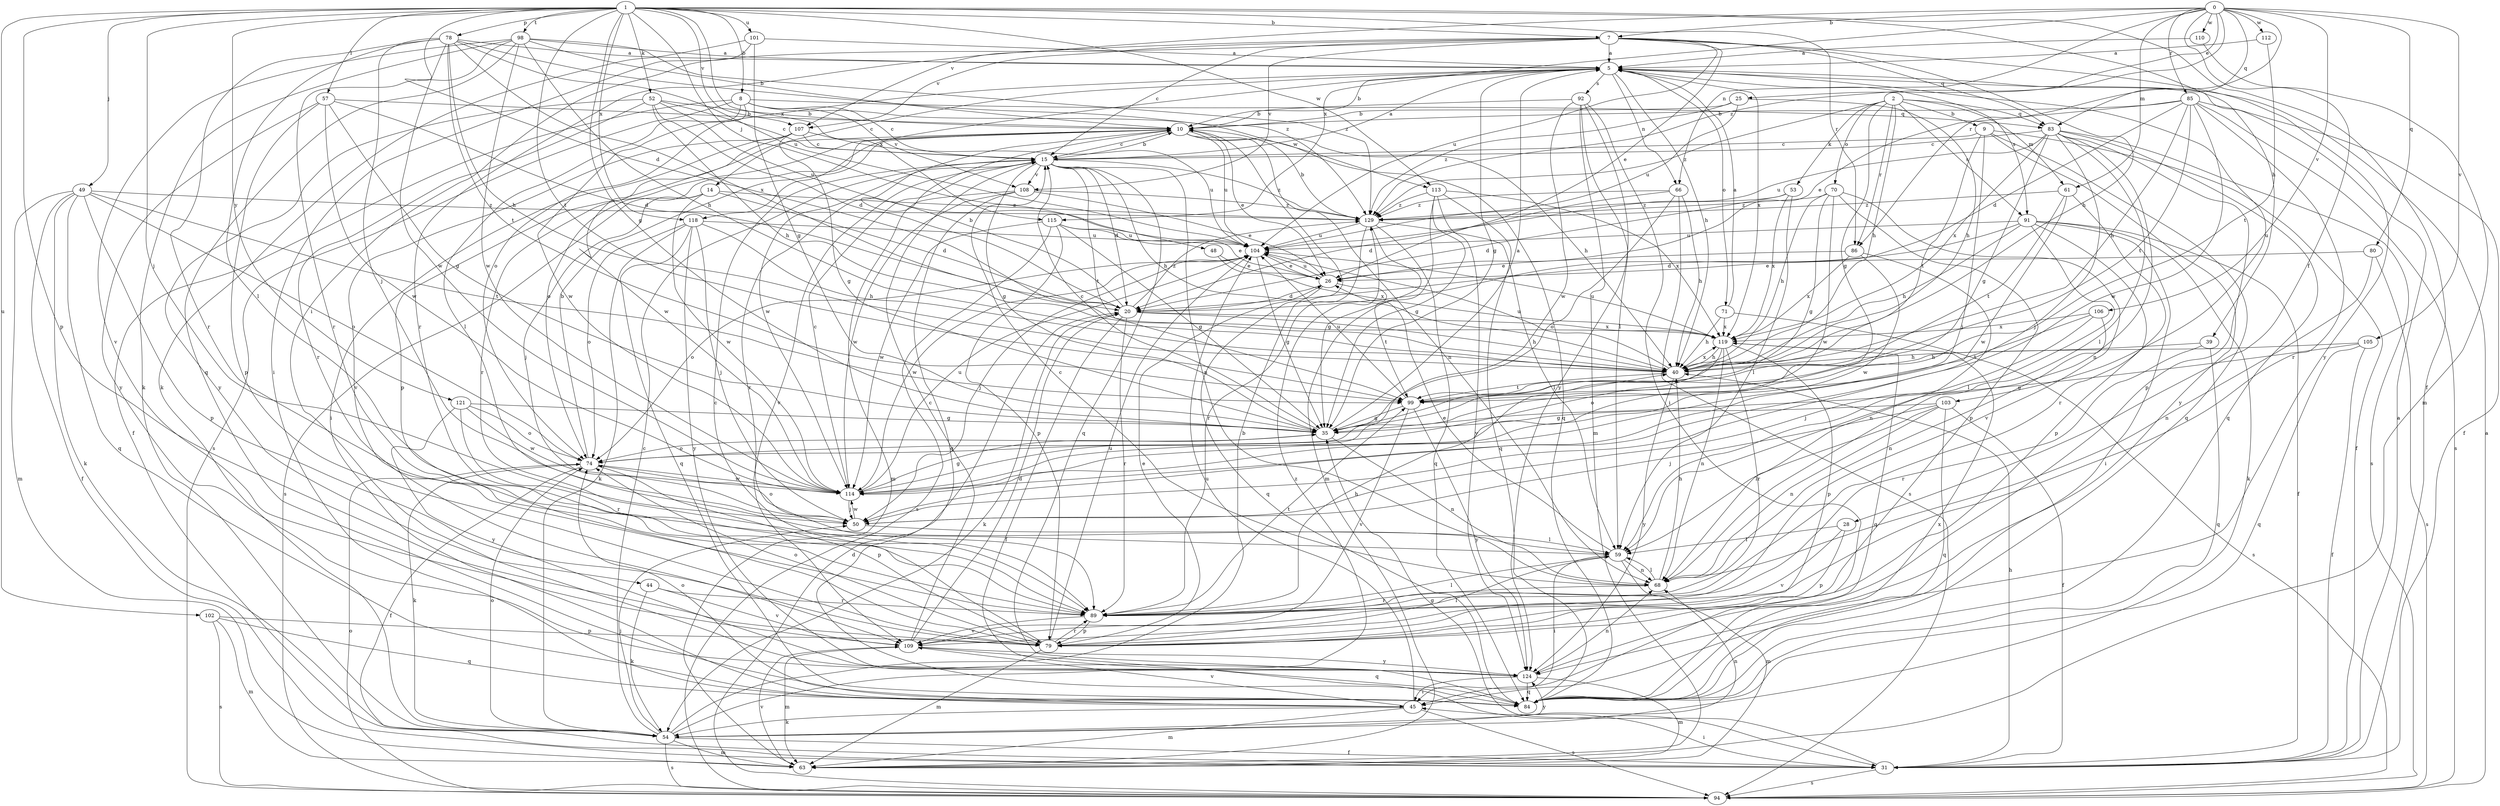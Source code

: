 strict digraph  {
0;
1;
2;
5;
7;
8;
9;
10;
14;
15;
20;
25;
26;
28;
31;
35;
39;
40;
44;
45;
48;
49;
50;
52;
53;
54;
57;
59;
61;
63;
66;
68;
70;
71;
74;
78;
79;
80;
83;
84;
85;
86;
89;
91;
92;
94;
98;
99;
101;
102;
103;
104;
105;
106;
107;
108;
109;
110;
112;
113;
114;
115;
118;
119;
121;
124;
129;
0 -> 7  [label=b];
0 -> 25  [label=e];
0 -> 28  [label=f];
0 -> 61  [label=m];
0 -> 66  [label=n];
0 -> 80  [label=q];
0 -> 83  [label=q];
0 -> 85  [label=r];
0 -> 86  [label=r];
0 -> 105  [label=v];
0 -> 106  [label=v];
0 -> 107  [label=v];
0 -> 110  [label=w];
0 -> 112  [label=w];
0 -> 115  [label=x];
0 -> 129  [label=z];
1 -> 7  [label=b];
1 -> 8  [label=b];
1 -> 20  [label=d];
1 -> 31  [label=f];
1 -> 35  [label=g];
1 -> 39  [label=h];
1 -> 48  [label=j];
1 -> 49  [label=j];
1 -> 50  [label=j];
1 -> 52  [label=k];
1 -> 57  [label=l];
1 -> 78  [label=p];
1 -> 79  [label=p];
1 -> 86  [label=r];
1 -> 98  [label=t];
1 -> 99  [label=t];
1 -> 101  [label=u];
1 -> 102  [label=u];
1 -> 107  [label=v];
1 -> 113  [label=w];
1 -> 115  [label=x];
1 -> 118  [label=x];
1 -> 121  [label=y];
2 -> 9  [label=b];
2 -> 35  [label=g];
2 -> 40  [label=h];
2 -> 53  [label=k];
2 -> 61  [label=m];
2 -> 70  [label=o];
2 -> 83  [label=q];
2 -> 86  [label=r];
2 -> 91  [label=s];
2 -> 129  [label=z];
5 -> 10  [label=b];
5 -> 14  [label=c];
5 -> 35  [label=g];
5 -> 40  [label=h];
5 -> 66  [label=n];
5 -> 71  [label=o];
5 -> 74  [label=o];
5 -> 91  [label=s];
5 -> 92  [label=s];
5 -> 103  [label=u];
5 -> 118  [label=x];
5 -> 119  [label=x];
7 -> 5  [label=a];
7 -> 15  [label=c];
7 -> 26  [label=e];
7 -> 40  [label=h];
7 -> 44  [label=i];
7 -> 83  [label=q];
7 -> 89  [label=r];
7 -> 104  [label=u];
7 -> 107  [label=v];
7 -> 108  [label=v];
7 -> 124  [label=y];
8 -> 15  [label=c];
8 -> 31  [label=f];
8 -> 59  [label=l];
8 -> 83  [label=q];
8 -> 94  [label=s];
8 -> 108  [label=v];
8 -> 113  [label=w];
8 -> 114  [label=w];
9 -> 15  [label=c];
9 -> 31  [label=f];
9 -> 50  [label=j];
9 -> 84  [label=q];
9 -> 99  [label=t];
9 -> 124  [label=y];
10 -> 15  [label=c];
10 -> 26  [label=e];
10 -> 40  [label=h];
10 -> 68  [label=n];
10 -> 74  [label=o];
10 -> 79  [label=p];
10 -> 84  [label=q];
10 -> 89  [label=r];
10 -> 104  [label=u];
10 -> 114  [label=w];
14 -> 20  [label=d];
14 -> 50  [label=j];
14 -> 94  [label=s];
14 -> 114  [label=w];
14 -> 129  [label=z];
15 -> 5  [label=a];
15 -> 10  [label=b];
15 -> 20  [label=d];
15 -> 35  [label=g];
15 -> 40  [label=h];
15 -> 68  [label=n];
15 -> 84  [label=q];
15 -> 89  [label=r];
15 -> 99  [label=t];
15 -> 108  [label=v];
15 -> 109  [label=v];
15 -> 129  [label=z];
20 -> 10  [label=b];
20 -> 31  [label=f];
20 -> 40  [label=h];
20 -> 54  [label=k];
20 -> 89  [label=r];
20 -> 119  [label=x];
20 -> 129  [label=z];
25 -> 10  [label=b];
25 -> 40  [label=h];
25 -> 104  [label=u];
25 -> 129  [label=z];
26 -> 20  [label=d];
26 -> 84  [label=q];
26 -> 99  [label=t];
26 -> 104  [label=u];
28 -> 59  [label=l];
28 -> 79  [label=p];
28 -> 109  [label=v];
31 -> 5  [label=a];
31 -> 35  [label=g];
31 -> 40  [label=h];
31 -> 45  [label=i];
31 -> 94  [label=s];
35 -> 5  [label=a];
35 -> 15  [label=c];
35 -> 68  [label=n];
35 -> 74  [label=o];
39 -> 40  [label=h];
39 -> 84  [label=q];
39 -> 89  [label=r];
40 -> 99  [label=t];
40 -> 104  [label=u];
40 -> 119  [label=x];
40 -> 124  [label=y];
44 -> 54  [label=k];
44 -> 89  [label=r];
44 -> 109  [label=v];
45 -> 54  [label=k];
45 -> 63  [label=m];
45 -> 74  [label=o];
45 -> 94  [label=s];
45 -> 104  [label=u];
45 -> 109  [label=v];
48 -> 26  [label=e];
48 -> 119  [label=x];
49 -> 31  [label=f];
49 -> 54  [label=k];
49 -> 63  [label=m];
49 -> 74  [label=o];
49 -> 79  [label=p];
49 -> 84  [label=q];
49 -> 99  [label=t];
49 -> 129  [label=z];
50 -> 59  [label=l];
50 -> 74  [label=o];
50 -> 114  [label=w];
52 -> 10  [label=b];
52 -> 15  [label=c];
52 -> 20  [label=d];
52 -> 40  [label=h];
52 -> 89  [label=r];
52 -> 104  [label=u];
52 -> 124  [label=y];
53 -> 20  [label=d];
53 -> 59  [label=l];
53 -> 119  [label=x];
53 -> 129  [label=z];
54 -> 10  [label=b];
54 -> 15  [label=c];
54 -> 31  [label=f];
54 -> 50  [label=j];
54 -> 63  [label=m];
54 -> 68  [label=n];
54 -> 74  [label=o];
54 -> 94  [label=s];
54 -> 124  [label=y];
54 -> 129  [label=z];
57 -> 10  [label=b];
57 -> 20  [label=d];
57 -> 35  [label=g];
57 -> 79  [label=p];
57 -> 114  [label=w];
57 -> 124  [label=y];
59 -> 26  [label=e];
59 -> 45  [label=i];
59 -> 63  [label=m];
59 -> 68  [label=n];
61 -> 89  [label=r];
61 -> 99  [label=t];
61 -> 114  [label=w];
61 -> 129  [label=z];
63 -> 109  [label=v];
66 -> 20  [label=d];
66 -> 40  [label=h];
66 -> 74  [label=o];
66 -> 94  [label=s];
66 -> 129  [label=z];
68 -> 15  [label=c];
68 -> 40  [label=h];
68 -> 59  [label=l];
68 -> 89  [label=r];
70 -> 35  [label=g];
70 -> 40  [label=h];
70 -> 79  [label=p];
70 -> 109  [label=v];
70 -> 114  [label=w];
70 -> 129  [label=z];
71 -> 5  [label=a];
71 -> 40  [label=h];
71 -> 94  [label=s];
71 -> 119  [label=x];
74 -> 10  [label=b];
74 -> 31  [label=f];
74 -> 54  [label=k];
74 -> 79  [label=p];
74 -> 114  [label=w];
78 -> 5  [label=a];
78 -> 40  [label=h];
78 -> 50  [label=j];
78 -> 59  [label=l];
78 -> 89  [label=r];
78 -> 99  [label=t];
78 -> 104  [label=u];
78 -> 114  [label=w];
78 -> 119  [label=x];
78 -> 129  [label=z];
79 -> 15  [label=c];
79 -> 26  [label=e];
79 -> 59  [label=l];
79 -> 63  [label=m];
79 -> 74  [label=o];
79 -> 89  [label=r];
79 -> 104  [label=u];
80 -> 26  [label=e];
80 -> 68  [label=n];
80 -> 94  [label=s];
83 -> 15  [label=c];
83 -> 35  [label=g];
83 -> 50  [label=j];
83 -> 59  [label=l];
83 -> 68  [label=n];
83 -> 79  [label=p];
83 -> 84  [label=q];
83 -> 94  [label=s];
83 -> 104  [label=u];
83 -> 119  [label=x];
84 -> 119  [label=x];
85 -> 10  [label=b];
85 -> 20  [label=d];
85 -> 26  [label=e];
85 -> 31  [label=f];
85 -> 40  [label=h];
85 -> 89  [label=r];
85 -> 94  [label=s];
85 -> 99  [label=t];
85 -> 114  [label=w];
86 -> 26  [label=e];
86 -> 68  [label=n];
86 -> 114  [label=w];
86 -> 119  [label=x];
89 -> 40  [label=h];
89 -> 59  [label=l];
89 -> 79  [label=p];
89 -> 99  [label=t];
89 -> 109  [label=v];
91 -> 20  [label=d];
91 -> 31  [label=f];
91 -> 40  [label=h];
91 -> 45  [label=i];
91 -> 54  [label=k];
91 -> 59  [label=l];
91 -> 79  [label=p];
91 -> 104  [label=u];
92 -> 10  [label=b];
92 -> 45  [label=i];
92 -> 59  [label=l];
92 -> 63  [label=m];
92 -> 114  [label=w];
92 -> 124  [label=y];
94 -> 5  [label=a];
94 -> 20  [label=d];
94 -> 74  [label=o];
98 -> 5  [label=a];
98 -> 10  [label=b];
98 -> 40  [label=h];
98 -> 54  [label=k];
98 -> 84  [label=q];
98 -> 89  [label=r];
98 -> 109  [label=v];
98 -> 114  [label=w];
98 -> 129  [label=z];
99 -> 35  [label=g];
99 -> 104  [label=u];
99 -> 109  [label=v];
99 -> 124  [label=y];
101 -> 5  [label=a];
101 -> 35  [label=g];
101 -> 45  [label=i];
101 -> 54  [label=k];
102 -> 63  [label=m];
102 -> 79  [label=p];
102 -> 84  [label=q];
102 -> 94  [label=s];
103 -> 31  [label=f];
103 -> 35  [label=g];
103 -> 50  [label=j];
103 -> 59  [label=l];
103 -> 68  [label=n];
103 -> 84  [label=q];
104 -> 26  [label=e];
104 -> 35  [label=g];
104 -> 50  [label=j];
104 -> 74  [label=o];
104 -> 114  [label=w];
105 -> 31  [label=f];
105 -> 35  [label=g];
105 -> 40  [label=h];
105 -> 84  [label=q];
106 -> 50  [label=j];
106 -> 68  [label=n];
106 -> 99  [label=t];
106 -> 119  [label=x];
107 -> 15  [label=c];
107 -> 35  [label=g];
107 -> 45  [label=i];
107 -> 104  [label=u];
107 -> 109  [label=v];
107 -> 114  [label=w];
108 -> 26  [label=e];
108 -> 63  [label=m];
108 -> 84  [label=q];
108 -> 114  [label=w];
108 -> 129  [label=z];
109 -> 15  [label=c];
109 -> 20  [label=d];
109 -> 63  [label=m];
109 -> 84  [label=q];
109 -> 124  [label=y];
110 -> 5  [label=a];
110 -> 63  [label=m];
112 -> 5  [label=a];
112 -> 99  [label=t];
113 -> 35  [label=g];
113 -> 63  [label=m];
113 -> 84  [label=q];
113 -> 119  [label=x];
113 -> 124  [label=y];
113 -> 129  [label=z];
114 -> 15  [label=c];
114 -> 35  [label=g];
114 -> 50  [label=j];
114 -> 104  [label=u];
115 -> 26  [label=e];
115 -> 35  [label=g];
115 -> 79  [label=p];
115 -> 94  [label=s];
115 -> 104  [label=u];
115 -> 114  [label=w];
118 -> 40  [label=h];
118 -> 50  [label=j];
118 -> 54  [label=k];
118 -> 74  [label=o];
118 -> 84  [label=q];
118 -> 104  [label=u];
118 -> 124  [label=y];
119 -> 40  [label=h];
119 -> 68  [label=n];
119 -> 74  [label=o];
119 -> 79  [label=p];
119 -> 84  [label=q];
119 -> 89  [label=r];
119 -> 104  [label=u];
121 -> 35  [label=g];
121 -> 74  [label=o];
121 -> 89  [label=r];
121 -> 114  [label=w];
121 -> 124  [label=y];
124 -> 45  [label=i];
124 -> 63  [label=m];
124 -> 68  [label=n];
124 -> 84  [label=q];
129 -> 10  [label=b];
129 -> 35  [label=g];
129 -> 59  [label=l];
129 -> 84  [label=q];
129 -> 89  [label=r];
129 -> 104  [label=u];
}
